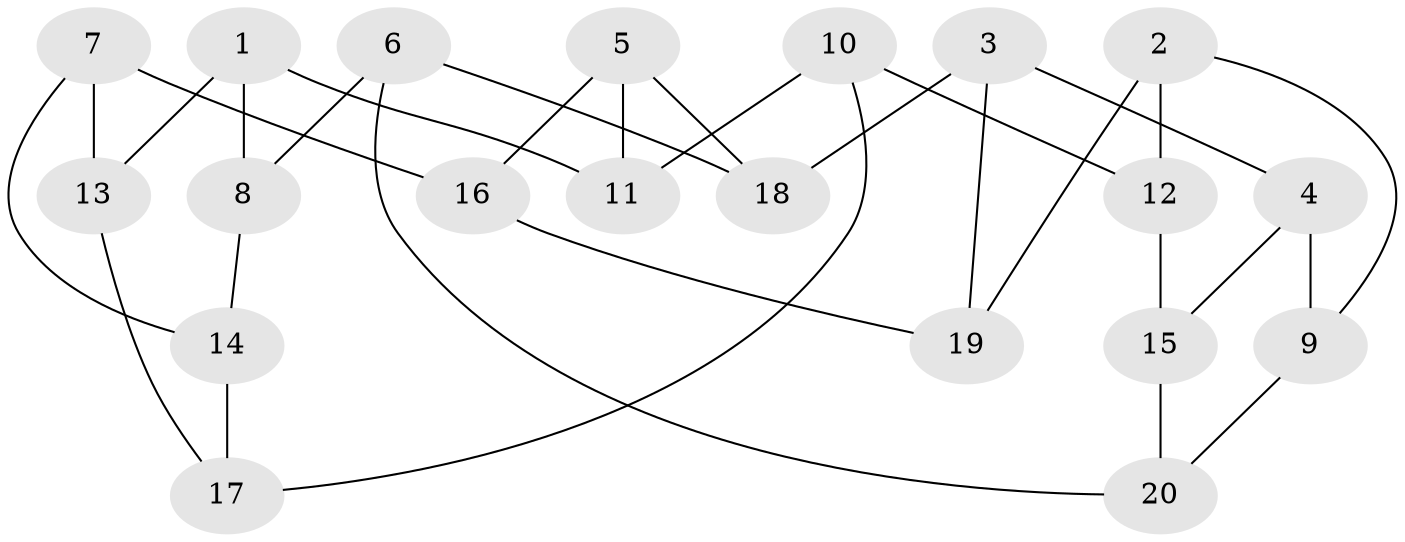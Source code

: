 // Generated by graph-tools (version 1.1) at 2025/46/02/15/25 05:46:28]
// undirected, 20 vertices, 30 edges
graph export_dot {
graph [start="1"]
  node [color=gray90,style=filled];
  1;
  2;
  3;
  4;
  5;
  6;
  7;
  8;
  9;
  10;
  11;
  12;
  13;
  14;
  15;
  16;
  17;
  18;
  19;
  20;
  1 -- 11;
  1 -- 13;
  1 -- 8;
  2 -- 19;
  2 -- 9;
  2 -- 12;
  3 -- 18;
  3 -- 19;
  3 -- 4;
  4 -- 15;
  4 -- 9;
  5 -- 18;
  5 -- 16;
  5 -- 11;
  6 -- 20;
  6 -- 8;
  6 -- 18;
  7 -- 16;
  7 -- 13;
  7 -- 14;
  8 -- 14;
  9 -- 20;
  10 -- 12;
  10 -- 11;
  10 -- 17;
  12 -- 15;
  13 -- 17;
  14 -- 17;
  15 -- 20;
  16 -- 19;
}
